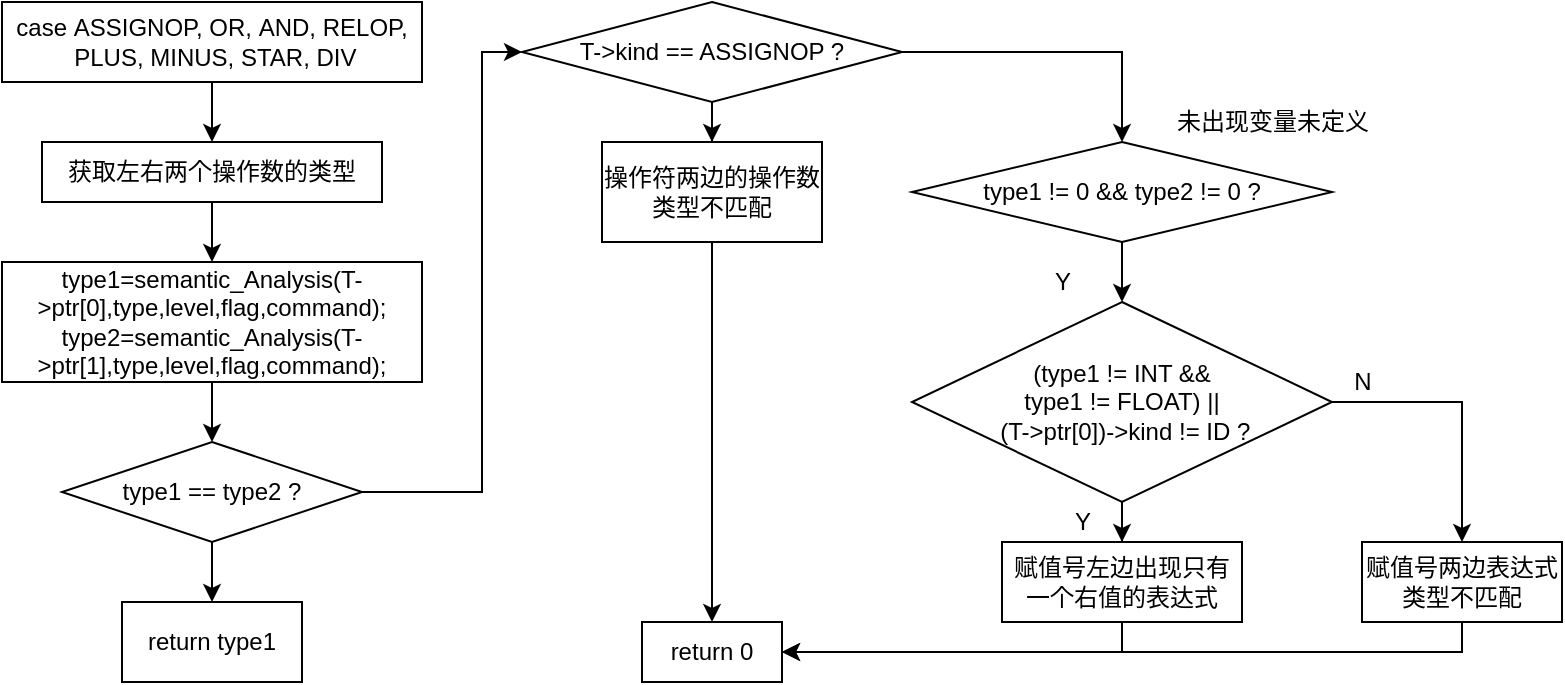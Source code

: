 <mxfile version="14.1.2" type="github">
  <diagram id="FDnq_j8Fsql7vfNSWEyB" name="第 1 页">
    <mxGraphModel dx="757" dy="681" grid="1" gridSize="10" guides="1" tooltips="1" connect="1" arrows="1" fold="1" page="1" pageScale="1" pageWidth="2336" pageHeight="1654" math="0" shadow="0">
      <root>
        <mxCell id="0" />
        <mxCell id="1" parent="0" />
        <mxCell id="eaWG_f5Tti42zYSRh_Fk-4" style="edgeStyle=orthogonalEdgeStyle;rounded=0;orthogonalLoop=1;jettySize=auto;html=1;entryX=0.5;entryY=0;entryDx=0;entryDy=0;fontFamily=Helvetica;fontSize=12;" edge="1" parent="1" source="eaWG_f5Tti42zYSRh_Fk-1" target="eaWG_f5Tti42zYSRh_Fk-3">
          <mxGeometry relative="1" as="geometry" />
        </mxCell>
        <mxCell id="eaWG_f5Tti42zYSRh_Fk-1" value="case&amp;nbsp;&lt;span lang=&quot;EN-US&quot; style=&quot;font-size: 12px&quot;&gt;ASSIGNOP,&amp;nbsp;&lt;/span&gt;&lt;span lang=&quot;EN-US&quot; style=&quot;font-size: 12px&quot;&gt;OR,&amp;nbsp;&lt;/span&gt;&lt;span lang=&quot;EN-US&quot; style=&quot;font-size: 12px&quot;&gt;AND,&amp;nbsp;&lt;/span&gt;&lt;span lang=&quot;EN-US&quot; style=&quot;font-size: 12px&quot;&gt;RELOP,&lt;br&gt;&amp;nbsp;&lt;/span&gt;&lt;span lang=&quot;EN-US&quot; style=&quot;font-size: 12px&quot;&gt;PLUS,&amp;nbsp;&lt;/span&gt;&lt;span lang=&quot;EN-US&quot; style=&quot;font-size: 12px&quot;&gt;MINUS,&amp;nbsp;&lt;/span&gt;&lt;span lang=&quot;EN-US&quot; style=&quot;font-size: 12px&quot;&gt;STAR,&amp;nbsp;&lt;/span&gt;&lt;span lang=&quot;EN-US&quot; style=&quot;font-size: 12px&quot;&gt;DIV&lt;/span&gt;" style="rounded=0;whiteSpace=wrap;html=1;fontFamily=Helvetica;fontSize=12;" vertex="1" parent="1">
          <mxGeometry x="270" y="440" width="210" height="40" as="geometry" />
        </mxCell>
        <mxCell id="eaWG_f5Tti42zYSRh_Fk-7" style="edgeStyle=orthogonalEdgeStyle;rounded=0;orthogonalLoop=1;jettySize=auto;html=1;fontFamily=Helvetica;fontSize=12;" edge="1" parent="1" source="eaWG_f5Tti42zYSRh_Fk-2" target="eaWG_f5Tti42zYSRh_Fk-6">
          <mxGeometry relative="1" as="geometry" />
        </mxCell>
        <mxCell id="eaWG_f5Tti42zYSRh_Fk-2" value="&lt;div&gt;type1=semantic_Analysis(T-&amp;gt;ptr[0],type,level,flag,command);&lt;/div&gt;&lt;div&gt;type2=semantic_Analysis(T-&amp;gt;ptr[1],type,level,flag,command);&lt;/div&gt;" style="rounded=0;whiteSpace=wrap;html=1;fontFamily=Helvetica;fontSize=12;" vertex="1" parent="1">
          <mxGeometry x="270" y="570" width="210" height="60" as="geometry" />
        </mxCell>
        <mxCell id="eaWG_f5Tti42zYSRh_Fk-5" style="edgeStyle=orthogonalEdgeStyle;rounded=0;orthogonalLoop=1;jettySize=auto;html=1;fontFamily=Helvetica;fontSize=12;" edge="1" parent="1" source="eaWG_f5Tti42zYSRh_Fk-3" target="eaWG_f5Tti42zYSRh_Fk-2">
          <mxGeometry relative="1" as="geometry" />
        </mxCell>
        <mxCell id="eaWG_f5Tti42zYSRh_Fk-3" value="获取左右两个操作数的类型" style="rounded=0;whiteSpace=wrap;html=1;fontFamily=Helvetica;fontSize=12;" vertex="1" parent="1">
          <mxGeometry x="290" y="510" width="170" height="30" as="geometry" />
        </mxCell>
        <mxCell id="eaWG_f5Tti42zYSRh_Fk-11" style="edgeStyle=orthogonalEdgeStyle;rounded=0;orthogonalLoop=1;jettySize=auto;html=1;fontFamily=Helvetica;fontSize=12;" edge="1" parent="1" source="eaWG_f5Tti42zYSRh_Fk-6" target="eaWG_f5Tti42zYSRh_Fk-9">
          <mxGeometry relative="1" as="geometry">
            <Array as="points">
              <mxPoint x="510" y="685" />
              <mxPoint x="510" y="465" />
            </Array>
          </mxGeometry>
        </mxCell>
        <mxCell id="eaWG_f5Tti42zYSRh_Fk-26" style="edgeStyle=orthogonalEdgeStyle;rounded=0;orthogonalLoop=1;jettySize=auto;html=1;fontFamily=Helvetica;fontSize=12;" edge="1" parent="1" source="eaWG_f5Tti42zYSRh_Fk-6" target="eaWG_f5Tti42zYSRh_Fk-8">
          <mxGeometry relative="1" as="geometry" />
        </mxCell>
        <mxCell id="eaWG_f5Tti42zYSRh_Fk-6" value="type1 == type2 ?" style="rhombus;whiteSpace=wrap;html=1;fontFamily=Helvetica;fontSize=12;" vertex="1" parent="1">
          <mxGeometry x="300" y="660" width="150" height="50" as="geometry" />
        </mxCell>
        <mxCell id="eaWG_f5Tti42zYSRh_Fk-8" value="return type1" style="whiteSpace=wrap;html=1;fontFamily=Helvetica;fontSize=12;" vertex="1" parent="1">
          <mxGeometry x="330" y="740" width="90" height="40" as="geometry" />
        </mxCell>
        <mxCell id="eaWG_f5Tti42zYSRh_Fk-12" style="edgeStyle=orthogonalEdgeStyle;rounded=0;orthogonalLoop=1;jettySize=auto;html=1;fontFamily=Helvetica;fontSize=12;" edge="1" parent="1" source="eaWG_f5Tti42zYSRh_Fk-9" target="eaWG_f5Tti42zYSRh_Fk-10">
          <mxGeometry relative="1" as="geometry" />
        </mxCell>
        <mxCell id="eaWG_f5Tti42zYSRh_Fk-15" style="edgeStyle=orthogonalEdgeStyle;rounded=0;orthogonalLoop=1;jettySize=auto;html=1;fontFamily=Helvetica;fontSize=12;" edge="1" parent="1" source="eaWG_f5Tti42zYSRh_Fk-9" target="eaWG_f5Tti42zYSRh_Fk-13">
          <mxGeometry relative="1" as="geometry" />
        </mxCell>
        <mxCell id="eaWG_f5Tti42zYSRh_Fk-9" value="T-&amp;gt;kind == ASSIGNOP ?" style="rhombus;whiteSpace=wrap;html=1;fontFamily=Helvetica;fontSize=12;" vertex="1" parent="1">
          <mxGeometry x="530" y="440" width="190" height="50" as="geometry" />
        </mxCell>
        <mxCell id="eaWG_f5Tti42zYSRh_Fk-27" style="edgeStyle=orthogonalEdgeStyle;rounded=0;orthogonalLoop=1;jettySize=auto;html=1;fontFamily=Helvetica;fontSize=12;" edge="1" parent="1" source="eaWG_f5Tti42zYSRh_Fk-10" target="eaWG_f5Tti42zYSRh_Fk-25">
          <mxGeometry relative="1" as="geometry" />
        </mxCell>
        <mxCell id="eaWG_f5Tti42zYSRh_Fk-10" value="操作符两边的操作数类型不匹配" style="whiteSpace=wrap;html=1;fontFamily=Helvetica;fontSize=12;" vertex="1" parent="1">
          <mxGeometry x="570" y="510" width="110" height="50" as="geometry" />
        </mxCell>
        <mxCell id="eaWG_f5Tti42zYSRh_Fk-17" style="edgeStyle=orthogonalEdgeStyle;rounded=0;orthogonalLoop=1;jettySize=auto;html=1;entryX=0.5;entryY=0;entryDx=0;entryDy=0;fontFamily=Helvetica;fontSize=12;" edge="1" parent="1" source="eaWG_f5Tti42zYSRh_Fk-13" target="eaWG_f5Tti42zYSRh_Fk-16">
          <mxGeometry relative="1" as="geometry" />
        </mxCell>
        <mxCell id="eaWG_f5Tti42zYSRh_Fk-13" value="type1 != 0 &amp;amp;&amp;amp; type2 != 0 ?" style="rhombus;whiteSpace=wrap;html=1;fontFamily=Helvetica;fontSize=12;" vertex="1" parent="1">
          <mxGeometry x="725" y="510" width="210" height="50" as="geometry" />
        </mxCell>
        <mxCell id="eaWG_f5Tti42zYSRh_Fk-14" value="未出现变量未定义" style="text;html=1;align=center;verticalAlign=middle;resizable=0;points=[];autosize=1;fontSize=12;fontFamily=Helvetica;" vertex="1" parent="1">
          <mxGeometry x="850" y="490" width="110" height="20" as="geometry" />
        </mxCell>
        <mxCell id="eaWG_f5Tti42zYSRh_Fk-19" style="edgeStyle=orthogonalEdgeStyle;rounded=0;orthogonalLoop=1;jettySize=auto;html=1;fontFamily=Helvetica;fontSize=12;" edge="1" parent="1" source="eaWG_f5Tti42zYSRh_Fk-16" target="eaWG_f5Tti42zYSRh_Fk-18">
          <mxGeometry relative="1" as="geometry" />
        </mxCell>
        <mxCell id="eaWG_f5Tti42zYSRh_Fk-22" style="edgeStyle=orthogonalEdgeStyle;rounded=0;orthogonalLoop=1;jettySize=auto;html=1;fontFamily=Helvetica;fontSize=12;" edge="1" parent="1" source="eaWG_f5Tti42zYSRh_Fk-16" target="eaWG_f5Tti42zYSRh_Fk-21">
          <mxGeometry relative="1" as="geometry" />
        </mxCell>
        <mxCell id="eaWG_f5Tti42zYSRh_Fk-16" value="(type1 != INT &amp;amp;&amp;amp; &lt;br&gt;type1 != FLOAT) ||&lt;br&gt;&amp;nbsp;(T-&amp;gt;ptr[0])-&amp;gt;kind != ID ?" style="rhombus;whiteSpace=wrap;html=1;fontFamily=Helvetica;fontSize=12;" vertex="1" parent="1">
          <mxGeometry x="725" y="590" width="210" height="100" as="geometry" />
        </mxCell>
        <mxCell id="eaWG_f5Tti42zYSRh_Fk-28" style="edgeStyle=orthogonalEdgeStyle;rounded=0;orthogonalLoop=1;jettySize=auto;html=1;fontFamily=Helvetica;fontSize=12;" edge="1" parent="1" source="eaWG_f5Tti42zYSRh_Fk-18" target="eaWG_f5Tti42zYSRh_Fk-25">
          <mxGeometry relative="1" as="geometry">
            <Array as="points">
              <mxPoint x="830" y="765" />
            </Array>
          </mxGeometry>
        </mxCell>
        <mxCell id="eaWG_f5Tti42zYSRh_Fk-18" value="赋值号左边出现只有一个右值的表达式" style="whiteSpace=wrap;html=1;fontFamily=Helvetica;fontSize=12;" vertex="1" parent="1">
          <mxGeometry x="770" y="710" width="120" height="40" as="geometry" />
        </mxCell>
        <mxCell id="eaWG_f5Tti42zYSRh_Fk-20" value="Y" style="text;html=1;align=center;verticalAlign=middle;resizable=0;points=[];autosize=1;fontSize=12;fontFamily=Helvetica;" vertex="1" parent="1">
          <mxGeometry x="800" y="690" width="20" height="20" as="geometry" />
        </mxCell>
        <mxCell id="eaWG_f5Tti42zYSRh_Fk-29" style="edgeStyle=orthogonalEdgeStyle;rounded=0;orthogonalLoop=1;jettySize=auto;html=1;entryX=1;entryY=0.5;entryDx=0;entryDy=0;fontFamily=Helvetica;fontSize=12;" edge="1" parent="1" source="eaWG_f5Tti42zYSRh_Fk-21" target="eaWG_f5Tti42zYSRh_Fk-25">
          <mxGeometry relative="1" as="geometry">
            <Array as="points">
              <mxPoint x="1000" y="765" />
            </Array>
          </mxGeometry>
        </mxCell>
        <mxCell id="eaWG_f5Tti42zYSRh_Fk-21" value="赋值号两边表达式类型不匹配" style="whiteSpace=wrap;html=1;fontFamily=Helvetica;fontSize=12;" vertex="1" parent="1">
          <mxGeometry x="950" y="710" width="100" height="40" as="geometry" />
        </mxCell>
        <mxCell id="eaWG_f5Tti42zYSRh_Fk-23" value="N" style="text;html=1;align=center;verticalAlign=middle;resizable=0;points=[];autosize=1;fontSize=12;fontFamily=Helvetica;" vertex="1" parent="1">
          <mxGeometry x="940" y="620" width="20" height="20" as="geometry" />
        </mxCell>
        <mxCell id="eaWG_f5Tti42zYSRh_Fk-24" value="Y" style="text;html=1;align=center;verticalAlign=middle;resizable=0;points=[];autosize=1;fontSize=12;fontFamily=Helvetica;" vertex="1" parent="1">
          <mxGeometry x="790" y="570" width="20" height="20" as="geometry" />
        </mxCell>
        <mxCell id="eaWG_f5Tti42zYSRh_Fk-25" value="return 0" style="whiteSpace=wrap;html=1;fontFamily=Helvetica;fontSize=12;" vertex="1" parent="1">
          <mxGeometry x="590" y="750" width="70" height="30" as="geometry" />
        </mxCell>
      </root>
    </mxGraphModel>
  </diagram>
</mxfile>

